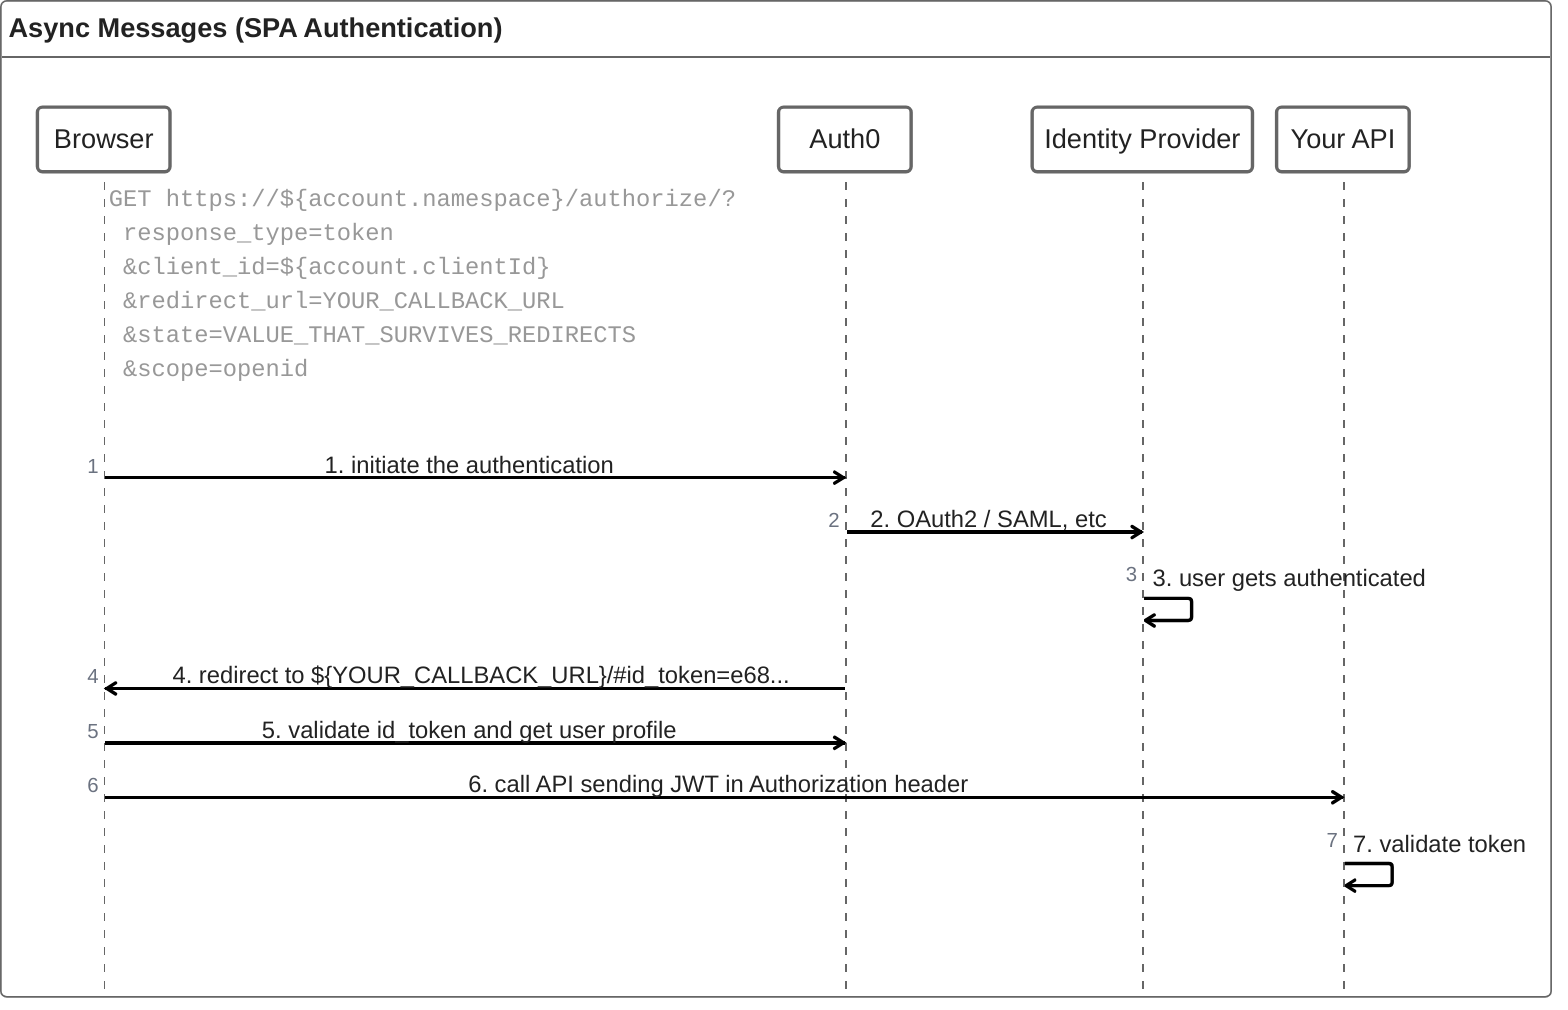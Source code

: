 zenuml
      title Async Messages (SPA Authentication)
      // ```
      // GET https://${account.namespace}/authorize/?
      // response_type=token
      // &client_id=${account.clientId}
      // &redirect_url=YOUR_CALLBACK_URL
      // &state=VALUE_THAT_SURVIVES_REDIRECTS
      // &scope=openid
      // ```
      Browser->Auth0: 1. initiate the authentication
      Auth0->"Identity Provider": 2. OAuth2 / SAML, etc
      "Identity Provider"->"Identity Provider": 3. user gets authenticated
      Auth0->Browser: 4. redirect to ${YOUR_CALLBACK_URL}/#id_token=e68...
      Browser->Auth0: 5. validate id_token and get user profile
      Browser->"Your API": 6. call API sending JWT in Authorization header
      "Your API"->"Your API": 7. validate token